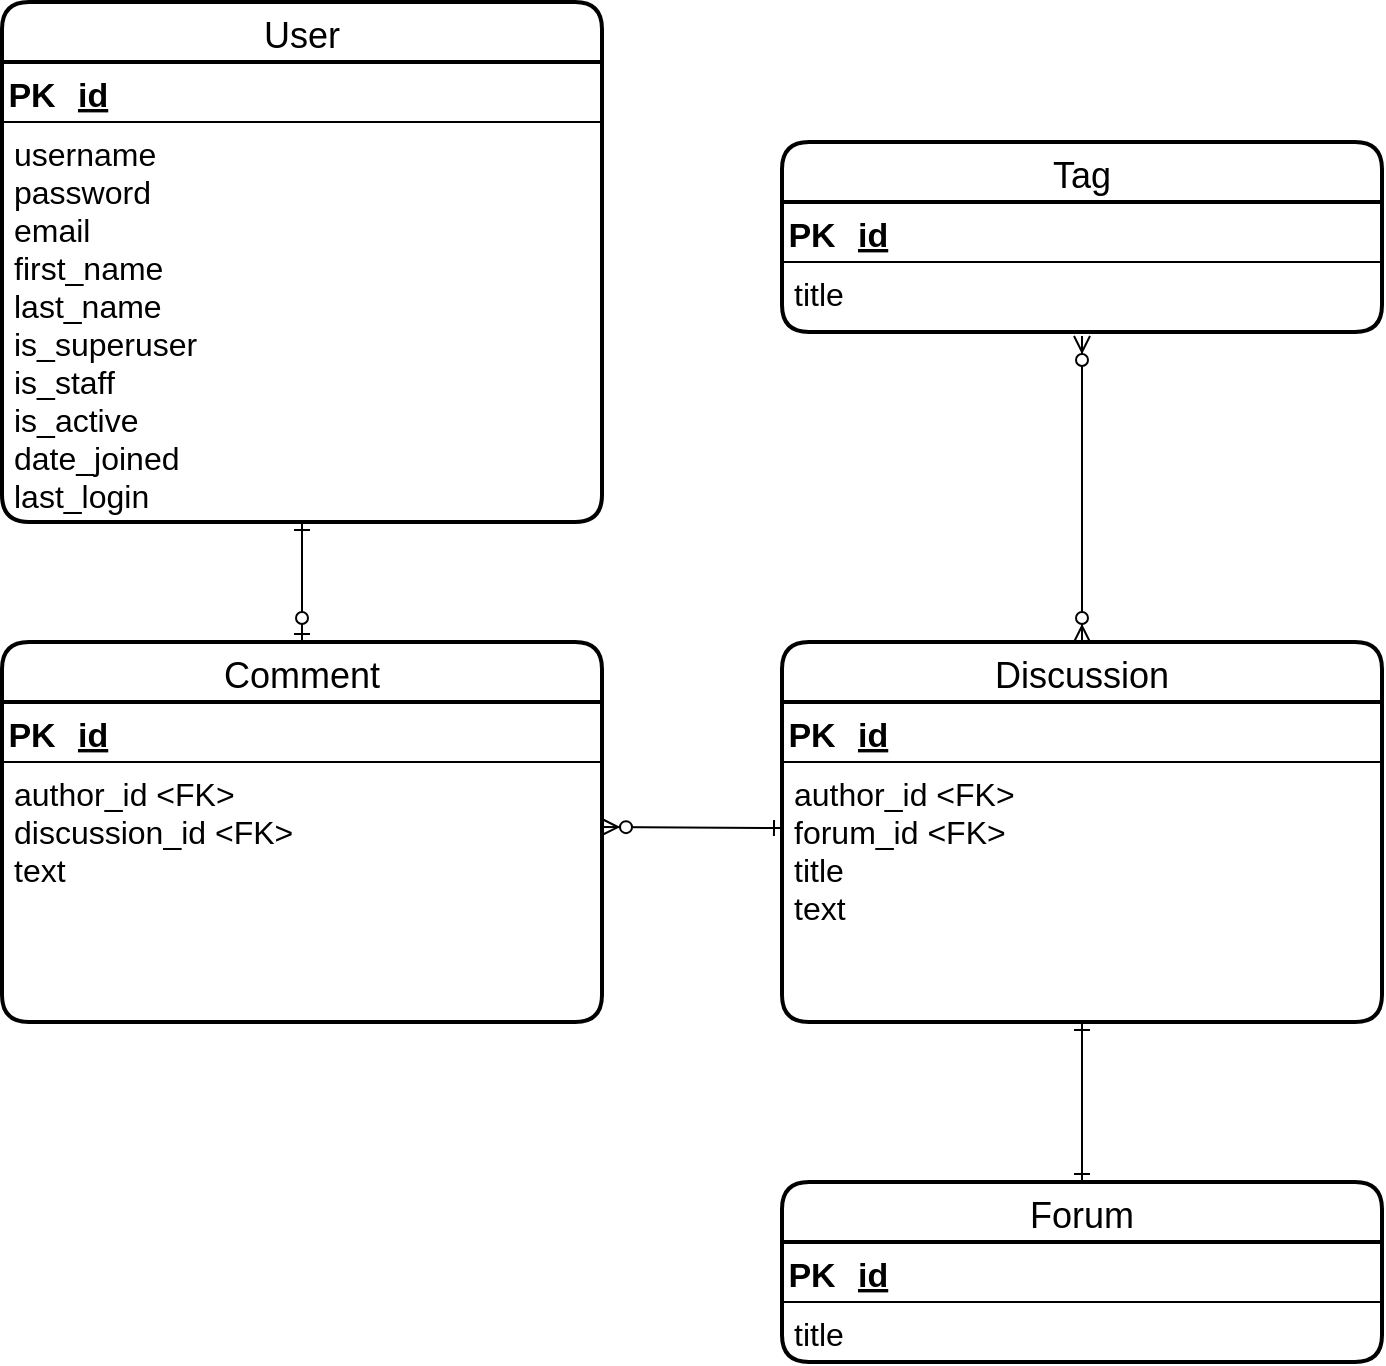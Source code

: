 <mxfile version="15.2.7" type="github">
  <diagram id="R2lEEEUBdFMjLlhIrx00" name="Page-1">
    <mxGraphModel dx="868" dy="482" grid="1" gridSize="10" guides="1" tooltips="1" connect="1" arrows="1" fold="1" page="1" pageScale="1" pageWidth="850" pageHeight="1100" math="0" shadow="0" extFonts="Permanent Marker^https://fonts.googleapis.com/css?family=Permanent+Marker">
      <root>
        <mxCell id="0" />
        <mxCell id="1" parent="0" />
        <mxCell id="JkFudz-ycmGlHzbNJkvK-16" value="User" style="swimlane;childLayout=stackLayout;horizontal=1;startSize=30;horizontalStack=0;rounded=1;fontSize=18;fontStyle=0;strokeWidth=2;resizeParent=0;resizeLast=1;shadow=0;dashed=0;align=center;" vertex="1" parent="1">
          <mxGeometry x="50" y="80" width="300" height="260" as="geometry" />
        </mxCell>
        <mxCell id="JkFudz-ycmGlHzbNJkvK-19" value="" style="shape=table;startSize=0;container=1;collapsible=1;childLayout=tableLayout;fixedRows=1;rowLines=0;fontStyle=0;align=center;resizeLast=1;strokeColor=none;fillColor=none;" vertex="1" parent="JkFudz-ycmGlHzbNJkvK-16">
          <mxGeometry y="30" width="300" height="30" as="geometry" />
        </mxCell>
        <mxCell id="JkFudz-ycmGlHzbNJkvK-20" value="" style="shape=partialRectangle;collapsible=0;dropTarget=0;pointerEvents=0;fillColor=none;top=0;left=0;bottom=1;right=0;points=[[0,0.5],[1,0.5]];portConstraint=eastwest;" vertex="1" parent="JkFudz-ycmGlHzbNJkvK-19">
          <mxGeometry width="300" height="30" as="geometry" />
        </mxCell>
        <mxCell id="JkFudz-ycmGlHzbNJkvK-21" value="PK" style="shape=partialRectangle;connectable=0;fillColor=none;top=0;left=0;bottom=0;right=0;fontStyle=1;overflow=hidden;fontSize=17;" vertex="1" parent="JkFudz-ycmGlHzbNJkvK-20">
          <mxGeometry width="30" height="30" as="geometry" />
        </mxCell>
        <mxCell id="JkFudz-ycmGlHzbNJkvK-22" value="id" style="shape=partialRectangle;connectable=0;fillColor=none;top=0;left=0;bottom=0;right=0;align=left;spacingLeft=6;fontStyle=5;overflow=hidden;fontSize=17;" vertex="1" parent="JkFudz-ycmGlHzbNJkvK-20">
          <mxGeometry x="30" width="270" height="30" as="geometry" />
        </mxCell>
        <mxCell id="JkFudz-ycmGlHzbNJkvK-17" value="username&#xa;password&#xa;email&#xa;first_name&#xa;last_name&#xa;is_superuser&#xa;is_staff&#xa;is_active&#xa;date_joined&#xa;last_login" style="align=left;strokeColor=none;fillColor=none;spacingLeft=4;fontSize=16;verticalAlign=top;resizable=0;rotatable=0;part=1;" vertex="1" parent="JkFudz-ycmGlHzbNJkvK-16">
          <mxGeometry y="60" width="300" height="200" as="geometry" />
        </mxCell>
        <mxCell id="JkFudz-ycmGlHzbNJkvK-47" style="edgeStyle=orthogonalEdgeStyle;rounded=0;orthogonalLoop=1;jettySize=auto;html=1;fontSize=17;startArrow=ERzeroToMany;startFill=1;endArrow=ERzeroToMany;endFill=1;" edge="1" parent="1" source="JkFudz-ycmGlHzbNJkvK-25">
          <mxGeometry relative="1" as="geometry">
            <mxPoint x="590" y="247" as="targetPoint" />
          </mxGeometry>
        </mxCell>
        <mxCell id="JkFudz-ycmGlHzbNJkvK-25" value="Discussion" style="swimlane;childLayout=stackLayout;horizontal=1;startSize=30;horizontalStack=0;rounded=1;fontSize=18;fontStyle=0;strokeWidth=2;resizeParent=0;resizeLast=1;shadow=0;dashed=0;align=center;" vertex="1" parent="1">
          <mxGeometry x="440" y="400" width="300" height="190" as="geometry" />
        </mxCell>
        <mxCell id="JkFudz-ycmGlHzbNJkvK-26" value="" style="shape=table;startSize=0;container=1;collapsible=1;childLayout=tableLayout;fixedRows=1;rowLines=0;fontStyle=0;align=center;resizeLast=1;strokeColor=none;fillColor=none;" vertex="1" parent="JkFudz-ycmGlHzbNJkvK-25">
          <mxGeometry y="30" width="300" height="30" as="geometry" />
        </mxCell>
        <mxCell id="JkFudz-ycmGlHzbNJkvK-27" value="" style="shape=partialRectangle;collapsible=0;dropTarget=0;pointerEvents=0;fillColor=none;top=0;left=0;bottom=1;right=0;points=[[0,0.5],[1,0.5]];portConstraint=eastwest;" vertex="1" parent="JkFudz-ycmGlHzbNJkvK-26">
          <mxGeometry width="300" height="30" as="geometry" />
        </mxCell>
        <mxCell id="JkFudz-ycmGlHzbNJkvK-28" value="PK" style="shape=partialRectangle;connectable=0;fillColor=none;top=0;left=0;bottom=0;right=0;fontStyle=1;overflow=hidden;fontSize=17;" vertex="1" parent="JkFudz-ycmGlHzbNJkvK-27">
          <mxGeometry width="30" height="30" as="geometry" />
        </mxCell>
        <mxCell id="JkFudz-ycmGlHzbNJkvK-29" value="id" style="shape=partialRectangle;connectable=0;fillColor=none;top=0;left=0;bottom=0;right=0;align=left;spacingLeft=6;fontStyle=5;overflow=hidden;fontSize=17;" vertex="1" parent="JkFudz-ycmGlHzbNJkvK-27">
          <mxGeometry x="30" width="270" height="30" as="geometry" />
        </mxCell>
        <mxCell id="JkFudz-ycmGlHzbNJkvK-30" value="author_id &lt;FK&gt;&#xa;forum_id &lt;FK&gt;&#xa;title&#xa;text" style="align=left;strokeColor=none;fillColor=none;spacingLeft=4;fontSize=16;verticalAlign=top;resizable=0;rotatable=0;part=1;" vertex="1" parent="JkFudz-ycmGlHzbNJkvK-25">
          <mxGeometry y="60" width="300" height="130" as="geometry" />
        </mxCell>
        <mxCell id="JkFudz-ycmGlHzbNJkvK-32" value="Comment" style="swimlane;childLayout=stackLayout;horizontal=1;startSize=30;horizontalStack=0;rounded=1;fontSize=18;fontStyle=0;strokeWidth=2;resizeParent=0;resizeLast=1;shadow=0;dashed=0;align=center;" vertex="1" parent="1">
          <mxGeometry x="50" y="400" width="300" height="190" as="geometry" />
        </mxCell>
        <mxCell id="JkFudz-ycmGlHzbNJkvK-33" value="" style="shape=table;startSize=0;container=1;collapsible=1;childLayout=tableLayout;fixedRows=1;rowLines=0;fontStyle=0;align=center;resizeLast=1;strokeColor=none;fillColor=none;" vertex="1" parent="JkFudz-ycmGlHzbNJkvK-32">
          <mxGeometry y="30" width="300" height="30" as="geometry" />
        </mxCell>
        <mxCell id="JkFudz-ycmGlHzbNJkvK-34" value="" style="shape=partialRectangle;collapsible=0;dropTarget=0;pointerEvents=0;fillColor=none;top=0;left=0;bottom=1;right=0;points=[[0,0.5],[1,0.5]];portConstraint=eastwest;" vertex="1" parent="JkFudz-ycmGlHzbNJkvK-33">
          <mxGeometry width="300" height="30" as="geometry" />
        </mxCell>
        <mxCell id="JkFudz-ycmGlHzbNJkvK-35" value="PK" style="shape=partialRectangle;connectable=0;fillColor=none;top=0;left=0;bottom=0;right=0;fontStyle=1;overflow=hidden;fontSize=17;" vertex="1" parent="JkFudz-ycmGlHzbNJkvK-34">
          <mxGeometry width="30" height="30" as="geometry" />
        </mxCell>
        <mxCell id="JkFudz-ycmGlHzbNJkvK-36" value="id" style="shape=partialRectangle;connectable=0;fillColor=none;top=0;left=0;bottom=0;right=0;align=left;spacingLeft=6;fontStyle=5;overflow=hidden;fontSize=17;" vertex="1" parent="JkFudz-ycmGlHzbNJkvK-34">
          <mxGeometry x="30" width="270" height="30" as="geometry" />
        </mxCell>
        <mxCell id="JkFudz-ycmGlHzbNJkvK-37" value="author_id &lt;FK&gt;&#xa;discussion_id &lt;FK&gt;&#xa;text" style="align=left;strokeColor=none;fillColor=none;spacingLeft=4;fontSize=16;verticalAlign=top;resizable=0;rotatable=0;part=1;" vertex="1" parent="JkFudz-ycmGlHzbNJkvK-32">
          <mxGeometry y="60" width="300" height="130" as="geometry" />
        </mxCell>
        <mxCell id="JkFudz-ycmGlHzbNJkvK-38" value="Tag" style="swimlane;childLayout=stackLayout;horizontal=1;startSize=30;horizontalStack=0;rounded=1;fontSize=18;fontStyle=0;strokeWidth=2;resizeParent=0;resizeLast=1;shadow=0;dashed=0;align=center;" vertex="1" parent="1">
          <mxGeometry x="440" y="150" width="300" height="95" as="geometry" />
        </mxCell>
        <mxCell id="JkFudz-ycmGlHzbNJkvK-39" value="" style="shape=table;startSize=0;container=1;collapsible=1;childLayout=tableLayout;fixedRows=1;rowLines=0;fontStyle=0;align=center;resizeLast=1;strokeColor=none;fillColor=none;" vertex="1" parent="JkFudz-ycmGlHzbNJkvK-38">
          <mxGeometry y="30" width="300" height="30" as="geometry" />
        </mxCell>
        <mxCell id="JkFudz-ycmGlHzbNJkvK-40" value="" style="shape=partialRectangle;collapsible=0;dropTarget=0;pointerEvents=0;fillColor=none;top=0;left=0;bottom=1;right=0;points=[[0,0.5],[1,0.5]];portConstraint=eastwest;" vertex="1" parent="JkFudz-ycmGlHzbNJkvK-39">
          <mxGeometry width="300" height="30" as="geometry" />
        </mxCell>
        <mxCell id="JkFudz-ycmGlHzbNJkvK-41" value="PK" style="shape=partialRectangle;connectable=0;fillColor=none;top=0;left=0;bottom=0;right=0;fontStyle=1;overflow=hidden;fontSize=17;" vertex="1" parent="JkFudz-ycmGlHzbNJkvK-40">
          <mxGeometry width="30" height="30" as="geometry" />
        </mxCell>
        <mxCell id="JkFudz-ycmGlHzbNJkvK-42" value="id" style="shape=partialRectangle;connectable=0;fillColor=none;top=0;left=0;bottom=0;right=0;align=left;spacingLeft=6;fontStyle=5;overflow=hidden;fontSize=17;" vertex="1" parent="JkFudz-ycmGlHzbNJkvK-40">
          <mxGeometry x="30" width="270" height="30" as="geometry" />
        </mxCell>
        <mxCell id="JkFudz-ycmGlHzbNJkvK-43" value="title" style="align=left;strokeColor=none;fillColor=none;spacingLeft=4;fontSize=16;verticalAlign=top;resizable=0;rotatable=0;part=1;" vertex="1" parent="JkFudz-ycmGlHzbNJkvK-38">
          <mxGeometry y="60" width="300" height="35" as="geometry" />
        </mxCell>
        <mxCell id="JkFudz-ycmGlHzbNJkvK-45" style="edgeStyle=orthogonalEdgeStyle;rounded=0;orthogonalLoop=1;jettySize=auto;html=1;exitX=1;exitY=0.25;exitDx=0;exitDy=0;fontSize=17;startArrow=ERzeroToMany;startFill=1;endArrow=ERone;endFill=0;" edge="1" parent="1" source="JkFudz-ycmGlHzbNJkvK-37">
          <mxGeometry relative="1" as="geometry">
            <mxPoint x="440" y="493" as="targetPoint" />
            <Array as="points">
              <mxPoint x="440" y="493" />
            </Array>
          </mxGeometry>
        </mxCell>
        <mxCell id="JkFudz-ycmGlHzbNJkvK-46" style="edgeStyle=orthogonalEdgeStyle;rounded=0;orthogonalLoop=1;jettySize=auto;html=1;entryX=0.5;entryY=0;entryDx=0;entryDy=0;fontSize=17;endArrow=ERzeroToOne;endFill=1;startArrow=ERone;startFill=0;" edge="1" parent="1" source="JkFudz-ycmGlHzbNJkvK-17" target="JkFudz-ycmGlHzbNJkvK-32">
          <mxGeometry relative="1" as="geometry" />
        </mxCell>
        <mxCell id="JkFudz-ycmGlHzbNJkvK-48" value="Forum" style="swimlane;childLayout=stackLayout;horizontal=1;startSize=30;horizontalStack=0;rounded=1;fontSize=18;fontStyle=0;strokeWidth=2;resizeParent=0;resizeLast=1;shadow=0;dashed=0;align=center;" vertex="1" parent="1">
          <mxGeometry x="440" y="670" width="300" height="90" as="geometry" />
        </mxCell>
        <mxCell id="JkFudz-ycmGlHzbNJkvK-49" value="" style="shape=table;startSize=0;container=1;collapsible=1;childLayout=tableLayout;fixedRows=1;rowLines=0;fontStyle=0;align=center;resizeLast=1;strokeColor=none;fillColor=none;" vertex="1" parent="JkFudz-ycmGlHzbNJkvK-48">
          <mxGeometry y="30" width="300" height="30" as="geometry" />
        </mxCell>
        <mxCell id="JkFudz-ycmGlHzbNJkvK-50" value="" style="shape=partialRectangle;collapsible=0;dropTarget=0;pointerEvents=0;fillColor=none;top=0;left=0;bottom=1;right=0;points=[[0,0.5],[1,0.5]];portConstraint=eastwest;" vertex="1" parent="JkFudz-ycmGlHzbNJkvK-49">
          <mxGeometry width="300" height="30" as="geometry" />
        </mxCell>
        <mxCell id="JkFudz-ycmGlHzbNJkvK-51" value="PK" style="shape=partialRectangle;connectable=0;fillColor=none;top=0;left=0;bottom=0;right=0;fontStyle=1;overflow=hidden;fontSize=17;" vertex="1" parent="JkFudz-ycmGlHzbNJkvK-50">
          <mxGeometry width="30" height="30" as="geometry" />
        </mxCell>
        <mxCell id="JkFudz-ycmGlHzbNJkvK-52" value="id" style="shape=partialRectangle;connectable=0;fillColor=none;top=0;left=0;bottom=0;right=0;align=left;spacingLeft=6;fontStyle=5;overflow=hidden;fontSize=17;" vertex="1" parent="JkFudz-ycmGlHzbNJkvK-50">
          <mxGeometry x="30" width="270" height="30" as="geometry" />
        </mxCell>
        <mxCell id="JkFudz-ycmGlHzbNJkvK-53" value="title" style="align=left;strokeColor=none;fillColor=none;spacingLeft=4;fontSize=16;verticalAlign=top;resizable=0;rotatable=0;part=1;" vertex="1" parent="JkFudz-ycmGlHzbNJkvK-48">
          <mxGeometry y="60" width="300" height="30" as="geometry" />
        </mxCell>
        <mxCell id="JkFudz-ycmGlHzbNJkvK-54" style="edgeStyle=orthogonalEdgeStyle;rounded=0;orthogonalLoop=1;jettySize=auto;html=1;entryX=0.5;entryY=0;entryDx=0;entryDy=0;fontSize=17;startArrow=ERone;startFill=0;endArrow=ERone;endFill=0;" edge="1" parent="1" source="JkFudz-ycmGlHzbNJkvK-30" target="JkFudz-ycmGlHzbNJkvK-48">
          <mxGeometry relative="1" as="geometry" />
        </mxCell>
      </root>
    </mxGraphModel>
  </diagram>
</mxfile>
